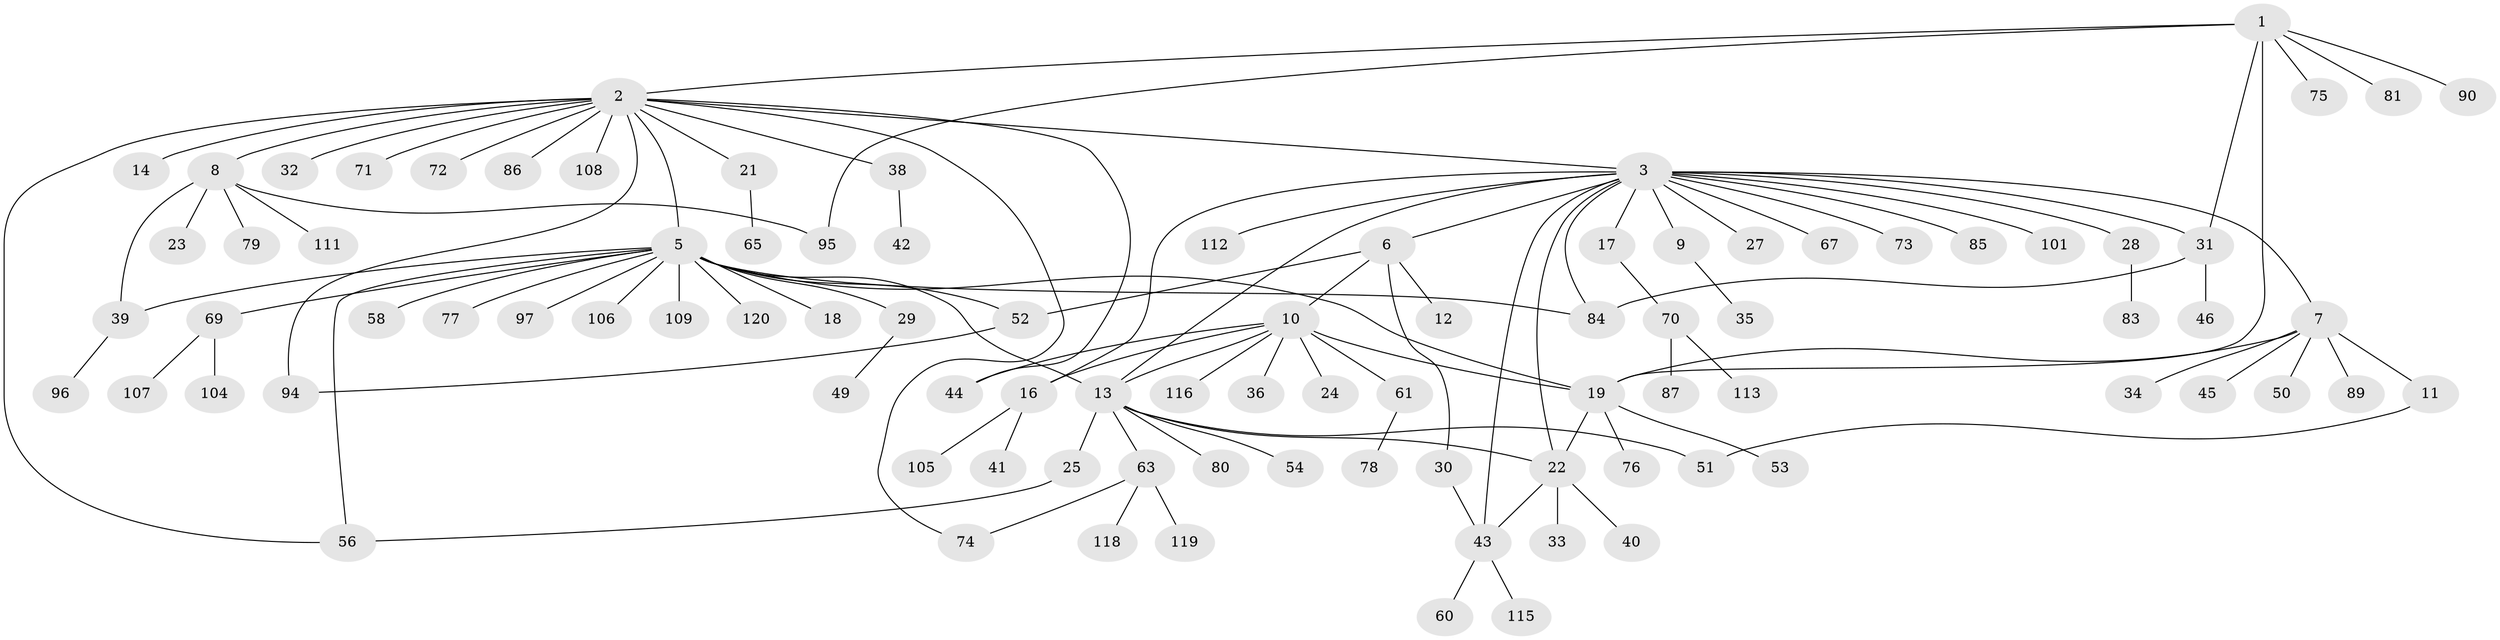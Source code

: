 // original degree distribution, {2: 0.23333333333333334, 19: 0.008333333333333333, 18: 0.008333333333333333, 1: 0.5333333333333333, 14: 0.008333333333333333, 5: 0.041666666666666664, 8: 0.025, 6: 0.016666666666666666, 3: 0.075, 4: 0.041666666666666664, 7: 0.008333333333333333}
// Generated by graph-tools (version 1.1) at 2025/11/02/27/25 16:11:14]
// undirected, 93 vertices, 114 edges
graph export_dot {
graph [start="1"]
  node [color=gray90,style=filled];
  1 [super="+66"];
  2 [super="+4"];
  3 [super="+64"];
  5 [super="+47"];
  6;
  7 [super="+68"];
  8 [super="+37"];
  9;
  10 [super="+59"];
  11;
  12 [super="+91"];
  13 [super="+15"];
  14 [super="+117"];
  16 [super="+20"];
  17;
  18 [super="+55"];
  19 [super="+110"];
  21;
  22 [super="+26"];
  23;
  24;
  25 [super="+103"];
  27;
  28;
  29;
  30 [super="+48"];
  31;
  32;
  33;
  34;
  35;
  36;
  38;
  39;
  40;
  41;
  42;
  43 [super="+99"];
  44;
  45;
  46 [super="+57"];
  49;
  50 [super="+82"];
  51;
  52 [super="+102"];
  53;
  54;
  56 [super="+62"];
  58;
  60;
  61;
  63 [super="+98"];
  65;
  67;
  69 [super="+92"];
  70 [super="+100"];
  71;
  72;
  73 [super="+93"];
  74;
  75;
  76;
  77;
  78;
  79;
  80;
  81;
  83 [super="+114"];
  84 [super="+88"];
  85;
  86;
  87;
  89;
  90;
  94;
  95;
  96;
  97;
  101;
  104;
  105;
  106;
  107;
  108;
  109;
  111;
  112;
  113;
  115;
  116;
  118;
  119;
  120;
  1 -- 2;
  1 -- 81;
  1 -- 19;
  1 -- 90;
  1 -- 75;
  1 -- 95;
  1 -- 31;
  2 -- 3;
  2 -- 5 [weight=2];
  2 -- 8;
  2 -- 14 [weight=2];
  2 -- 21;
  2 -- 32;
  2 -- 38;
  2 -- 44;
  2 -- 56;
  2 -- 71;
  2 -- 72;
  2 -- 74;
  2 -- 86;
  2 -- 94;
  2 -- 108;
  3 -- 6;
  3 -- 7;
  3 -- 9;
  3 -- 16;
  3 -- 17;
  3 -- 22;
  3 -- 27;
  3 -- 28;
  3 -- 31;
  3 -- 67;
  3 -- 73;
  3 -- 84;
  3 -- 85;
  3 -- 101;
  3 -- 112;
  3 -- 13;
  3 -- 43;
  5 -- 13;
  5 -- 18;
  5 -- 19;
  5 -- 29;
  5 -- 39;
  5 -- 52;
  5 -- 69;
  5 -- 77;
  5 -- 84;
  5 -- 106;
  5 -- 109;
  5 -- 120;
  5 -- 97;
  5 -- 56;
  5 -- 58;
  6 -- 10;
  6 -- 12;
  6 -- 30;
  6 -- 52;
  7 -- 11;
  7 -- 19;
  7 -- 34;
  7 -- 45;
  7 -- 50;
  7 -- 89;
  8 -- 23;
  8 -- 79;
  8 -- 95;
  8 -- 111;
  8 -- 39;
  9 -- 35;
  10 -- 13;
  10 -- 16;
  10 -- 24;
  10 -- 36;
  10 -- 44;
  10 -- 116;
  10 -- 19;
  10 -- 61;
  11 -- 51;
  13 -- 25;
  13 -- 54;
  13 -- 63;
  13 -- 80;
  13 -- 51;
  13 -- 22;
  16 -- 41;
  16 -- 105;
  17 -- 70;
  19 -- 53;
  19 -- 76;
  19 -- 22;
  21 -- 65;
  22 -- 43;
  22 -- 33;
  22 -- 40;
  25 -- 56;
  28 -- 83;
  29 -- 49;
  30 -- 43;
  31 -- 46;
  31 -- 84;
  38 -- 42;
  39 -- 96;
  43 -- 60;
  43 -- 115;
  52 -- 94;
  61 -- 78;
  63 -- 74;
  63 -- 118;
  63 -- 119;
  69 -- 107;
  69 -- 104;
  70 -- 87;
  70 -- 113;
}
